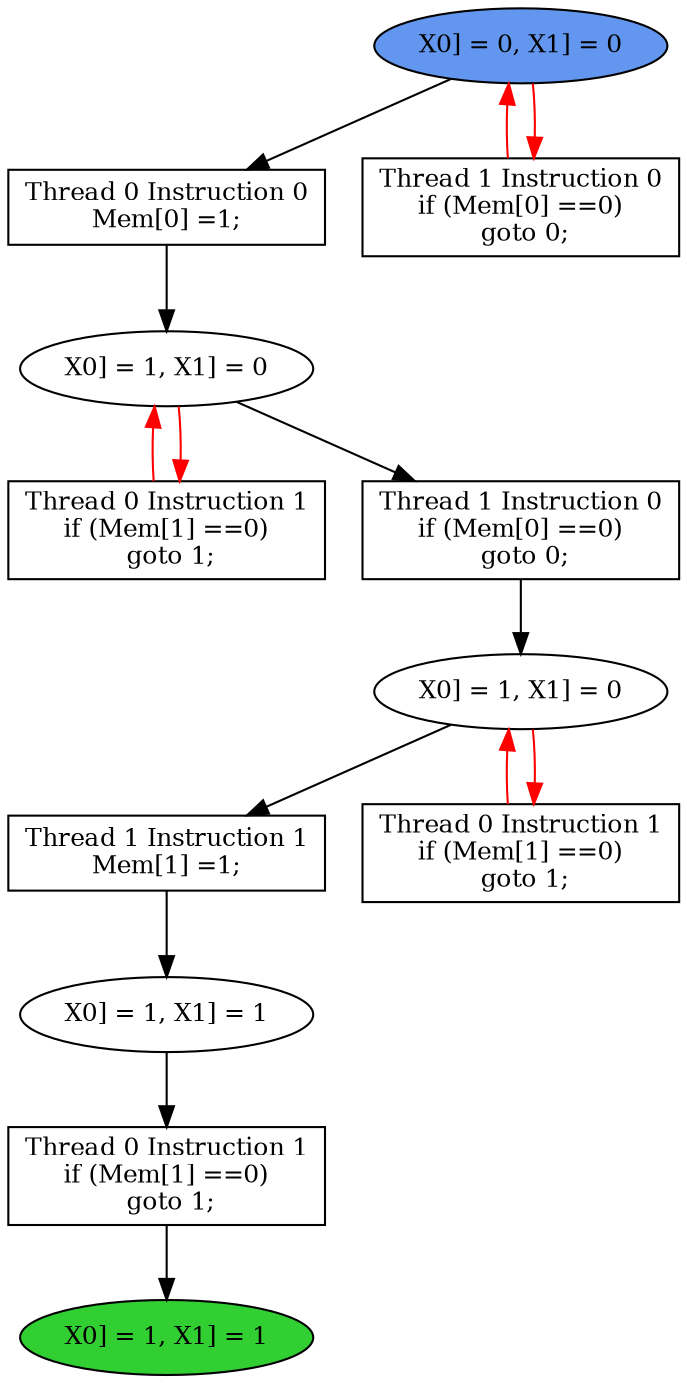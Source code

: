 digraph "graph" {
graph [fontsize=12]
node [fontsize=12]
edge [fontsize=12]
rankdir=TB;
"N24" -> "N23" [uuid = "<A0, S2>", color = "#000000", fontcolor = "#ffffff", style = "solid", label = "", dir = "forward", weight = "1"]
"N11" -> "N10" [uuid = "<A1, END>", color = "#000000", fontcolor = "#ffffff", style = "solid", label = "", dir = "forward", weight = "1"]
"N23" -> "N19" [uuid = "<A2, S2>", color = "#ff0000", fontcolor = "#ffffff", style = "solid", label = "", dir = "back", weight = "1"]
"N22" -> "N21" [uuid = "<A3, S1>", color = "#000000", fontcolor = "#ffffff", style = "solid", label = "", dir = "forward", weight = "1"]
"N25" -> "N18" [uuid = "<A4, START>", color = "#ff0000", fontcolor = "#ffffff", style = "solid", label = "", dir = "back", weight = "1"]
"N13" -> "N12" [uuid = "<A5, S0>", color = "#000000", fontcolor = "#ffffff", style = "solid", label = "", dir = "forward", weight = "1"]
"N21" -> "N20" [uuid = "<A6, S1>", color = "#ff0000", fontcolor = "#ffffff", style = "solid", label = "", dir = "back", weight = "1"]
"N25" -> "N24" [uuid = "<A0, START>", color = "#000000", fontcolor = "#ffffff", style = "solid", label = "", dir = "forward", weight = "1"]
"N12" -> "N11" [uuid = "<A1, S0>", color = "#000000", fontcolor = "#ffffff", style = "solid", label = "", dir = "forward", weight = "1"]
"N23" -> "N19" [uuid = "<A2, S2>", color = "#ff0000", fontcolor = "#ffffff", style = "solid", label = "", dir = "forward", weight = "1"]
"N23" -> "N22" [uuid = "<A3, S2>", color = "#000000", fontcolor = "#ffffff", style = "solid", label = "", dir = "forward", weight = "1"]
"N25" -> "N18" [uuid = "<A4, START>", color = "#ff0000", fontcolor = "#ffffff", style = "solid", label = "", dir = "forward", weight = "1"]
"N21" -> "N13" [uuid = "<A5, S1>", color = "#000000", fontcolor = "#ffffff", style = "solid", label = "", dir = "forward", weight = "1"]
"N21" -> "N20" [uuid = "<A6, S1>", color = "#ff0000", fontcolor = "#ffffff", style = "solid", label = "", dir = "forward", weight = "1"]
"N10" [uuid="END", label="X0] = 1, X1] = 1", fillcolor = "#31cf31", fontcolor = "#000000", shape = "ellipse", style = "filled, solid"]
"N11" [uuid="A1", label="Thread 0 Instruction 1
if (Mem[1] ==0)
 goto 1;", fillcolor = "#ffffff", fontcolor = "#000000", shape = "box", style = "filled, solid"]
"N12" [uuid="S0", label="X0] = 1, X1] = 1", fillcolor = "#ffffff", fontcolor = "#000000", shape = "ellipse", style = "filled, solid"]
"N13" [uuid="A5", label="Thread 1 Instruction 1
Mem[1] =1;", fillcolor = "#ffffff", fontcolor = "#000000", shape = "box", style = "filled, solid"]
"N18" [uuid="A4", label="Thread 1 Instruction 0
if (Mem[0] ==0)
 goto 0;", fillcolor = "#ffffff", fontcolor = "#000000", shape = "box", style = "filled, solid"]
"N19" [uuid="A2", label="Thread 0 Instruction 1
if (Mem[1] ==0)
 goto 1;", fillcolor = "#ffffff", fontcolor = "#000000", shape = "box", style = "filled, solid"]
"N20" [uuid="A6", label="Thread 0 Instruction 1
if (Mem[1] ==0)
 goto 1;", fillcolor = "#ffffff", fontcolor = "#000000", shape = "box", style = "filled, solid"]
"N21" [uuid="S1", label="X0] = 1, X1] = 0", fillcolor = "#ffffff", fontcolor = "#000000", shape = "ellipse", style = "filled, solid"]
"N22" [uuid="A3", label="Thread 1 Instruction 0
if (Mem[0] ==0)
 goto 0;", fillcolor = "#ffffff", fontcolor = "#000000", shape = "box", style = "filled, solid"]
"N23" [uuid="S2", label="X0] = 1, X1] = 0", fillcolor = "#ffffff", fontcolor = "#000000", shape = "ellipse", style = "filled, solid"]
"N24" [uuid="A0", label="Thread 0 Instruction 0
Mem[0] =1;", fillcolor = "#ffffff", fontcolor = "#000000", shape = "box", style = "filled, solid"]
"N25" [uuid="START", label="X0] = 0, X1] = 0", fillcolor = "#6396ef", fontcolor = "#000000", shape = "ellipse", style = "filled, solid"]
}
